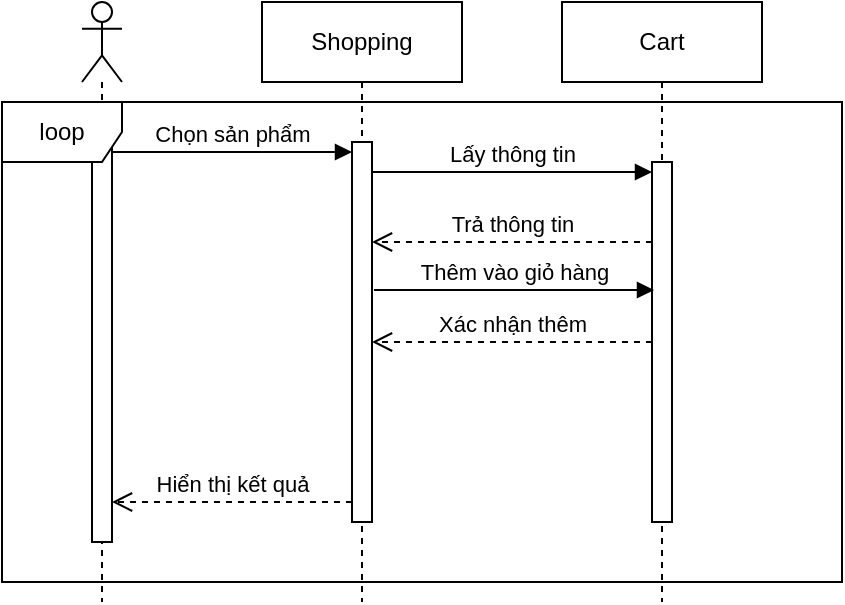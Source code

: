 <mxfile version="28.2.8">
  <diagram name="Page-1" id="zkhJZKPtHoh3gSzy9Pgv">
    <mxGraphModel dx="734" dy="824" grid="1" gridSize="10" guides="1" tooltips="1" connect="1" arrows="1" fold="1" page="1" pageScale="1" pageWidth="850" pageHeight="1100" math="0" shadow="0">
      <root>
        <mxCell id="0" />
        <mxCell id="1" parent="0" />
        <mxCell id="84Q80O6I_avkNN1ZiTrI-26" value="" style="shape=umlLifeline;perimeter=lifelinePerimeter;whiteSpace=wrap;html=1;container=1;dropTarget=0;collapsible=0;recursiveResize=0;outlineConnect=0;portConstraint=eastwest;newEdgeStyle={&quot;curved&quot;:0,&quot;rounded&quot;:0};participant=umlActor;" vertex="1" parent="1">
          <mxGeometry x="230" y="200" width="20" height="300" as="geometry" />
        </mxCell>
        <mxCell id="84Q80O6I_avkNN1ZiTrI-29" value="" style="html=1;points=[[0,0,0,0,5],[0,1,0,0,-5],[1,0,0,0,5],[1,1,0,0,-5]];perimeter=orthogonalPerimeter;outlineConnect=0;targetShapes=umlLifeline;portConstraint=eastwest;newEdgeStyle={&quot;curved&quot;:0,&quot;rounded&quot;:0};" vertex="1" parent="84Q80O6I_avkNN1ZiTrI-26">
          <mxGeometry x="5" y="70" width="10" height="200" as="geometry" />
        </mxCell>
        <mxCell id="84Q80O6I_avkNN1ZiTrI-27" value="Shopping" style="shape=umlLifeline;perimeter=lifelinePerimeter;whiteSpace=wrap;html=1;container=1;dropTarget=0;collapsible=0;recursiveResize=0;outlineConnect=0;portConstraint=eastwest;newEdgeStyle={&quot;curved&quot;:0,&quot;rounded&quot;:0};" vertex="1" parent="1">
          <mxGeometry x="320" y="200" width="100" height="300" as="geometry" />
        </mxCell>
        <mxCell id="84Q80O6I_avkNN1ZiTrI-36" value="" style="html=1;points=[[0,0,0,0,5],[0,1,0,0,-5],[1,0,0,0,5],[1,1,0,0,-5]];perimeter=orthogonalPerimeter;outlineConnect=0;targetShapes=umlLifeline;portConstraint=eastwest;newEdgeStyle={&quot;curved&quot;:0,&quot;rounded&quot;:0};" vertex="1" parent="84Q80O6I_avkNN1ZiTrI-27">
          <mxGeometry x="45" y="70" width="10" height="190" as="geometry" />
        </mxCell>
        <mxCell id="84Q80O6I_avkNN1ZiTrI-28" value="Cart" style="shape=umlLifeline;perimeter=lifelinePerimeter;whiteSpace=wrap;html=1;container=1;dropTarget=0;collapsible=0;recursiveResize=0;outlineConnect=0;portConstraint=eastwest;newEdgeStyle={&quot;curved&quot;:0,&quot;rounded&quot;:0};" vertex="1" parent="1">
          <mxGeometry x="470" y="200" width="100" height="300" as="geometry" />
        </mxCell>
        <mxCell id="84Q80O6I_avkNN1ZiTrI-41" value="" style="html=1;points=[[0,0,0,0,5],[0,1,0,0,-5],[1,0,0,0,5],[1,1,0,0,-5]];perimeter=orthogonalPerimeter;outlineConnect=0;targetShapes=umlLifeline;portConstraint=eastwest;newEdgeStyle={&quot;curved&quot;:0,&quot;rounded&quot;:0};" vertex="1" parent="84Q80O6I_avkNN1ZiTrI-28">
          <mxGeometry x="45" y="80" width="10" height="180" as="geometry" />
        </mxCell>
        <mxCell id="84Q80O6I_avkNN1ZiTrI-37" value="Chọn sản phẩm" style="html=1;verticalAlign=bottom;endArrow=block;curved=0;rounded=0;entryX=0;entryY=0;entryDx=0;entryDy=5;" edge="1" target="84Q80O6I_avkNN1ZiTrI-36" parent="1" source="84Q80O6I_avkNN1ZiTrI-29">
          <mxGeometry relative="1" as="geometry">
            <mxPoint x="260" y="285" as="sourcePoint" />
          </mxGeometry>
        </mxCell>
        <mxCell id="84Q80O6I_avkNN1ZiTrI-39" value="Hiển thị kết quả" style="html=1;verticalAlign=bottom;endArrow=open;dashed=1;endSize=8;curved=0;rounded=0;" edge="1" parent="1">
          <mxGeometry relative="1" as="geometry">
            <mxPoint x="365" y="450" as="sourcePoint" />
            <mxPoint x="245" y="450" as="targetPoint" />
            <Array as="points">
              <mxPoint x="300" y="450" />
            </Array>
          </mxGeometry>
        </mxCell>
        <mxCell id="84Q80O6I_avkNN1ZiTrI-42" value="Lấy thông tin" style="html=1;verticalAlign=bottom;endArrow=block;curved=0;rounded=0;entryX=0;entryY=0;entryDx=0;entryDy=5;" edge="1" target="84Q80O6I_avkNN1ZiTrI-41" parent="1" source="84Q80O6I_avkNN1ZiTrI-36">
          <mxGeometry relative="1" as="geometry">
            <mxPoint x="360" y="265" as="sourcePoint" />
          </mxGeometry>
        </mxCell>
        <mxCell id="84Q80O6I_avkNN1ZiTrI-43" value="Trả thông tin" style="html=1;verticalAlign=bottom;endArrow=open;dashed=1;endSize=8;curved=0;rounded=0;exitX=0;exitY=1;exitDx=0;exitDy=-5;entryX=1;entryY=1;entryDx=0;entryDy=-5;entryPerimeter=0;" edge="1" parent="1">
          <mxGeometry relative="1" as="geometry">
            <mxPoint x="375" y="320" as="targetPoint" />
            <mxPoint x="515" y="320" as="sourcePoint" />
          </mxGeometry>
        </mxCell>
        <mxCell id="84Q80O6I_avkNN1ZiTrI-44" value="Thêm vào giỏ hàng" style="html=1;verticalAlign=bottom;endArrow=block;curved=0;rounded=0;entryX=0;entryY=0;entryDx=0;entryDy=5;" edge="1" parent="1">
          <mxGeometry relative="1" as="geometry">
            <mxPoint x="376" y="344" as="sourcePoint" />
            <mxPoint x="516" y="344" as="targetPoint" />
          </mxGeometry>
        </mxCell>
        <mxCell id="84Q80O6I_avkNN1ZiTrI-45" value="Xác nhận thêm" style="html=1;verticalAlign=bottom;endArrow=open;dashed=1;endSize=8;curved=0;rounded=0;exitX=0;exitY=1;exitDx=0;exitDy=-5;entryX=1;entryY=1;entryDx=0;entryDy=-5;entryPerimeter=0;" edge="1" parent="1">
          <mxGeometry relative="1" as="geometry">
            <mxPoint x="375" y="370" as="targetPoint" />
            <mxPoint x="515" y="370" as="sourcePoint" />
          </mxGeometry>
        </mxCell>
        <mxCell id="84Q80O6I_avkNN1ZiTrI-46" value="loop" style="shape=umlFrame;whiteSpace=wrap;html=1;pointerEvents=0;" vertex="1" parent="1">
          <mxGeometry x="190" y="250" width="420" height="240" as="geometry" />
        </mxCell>
      </root>
    </mxGraphModel>
  </diagram>
</mxfile>
